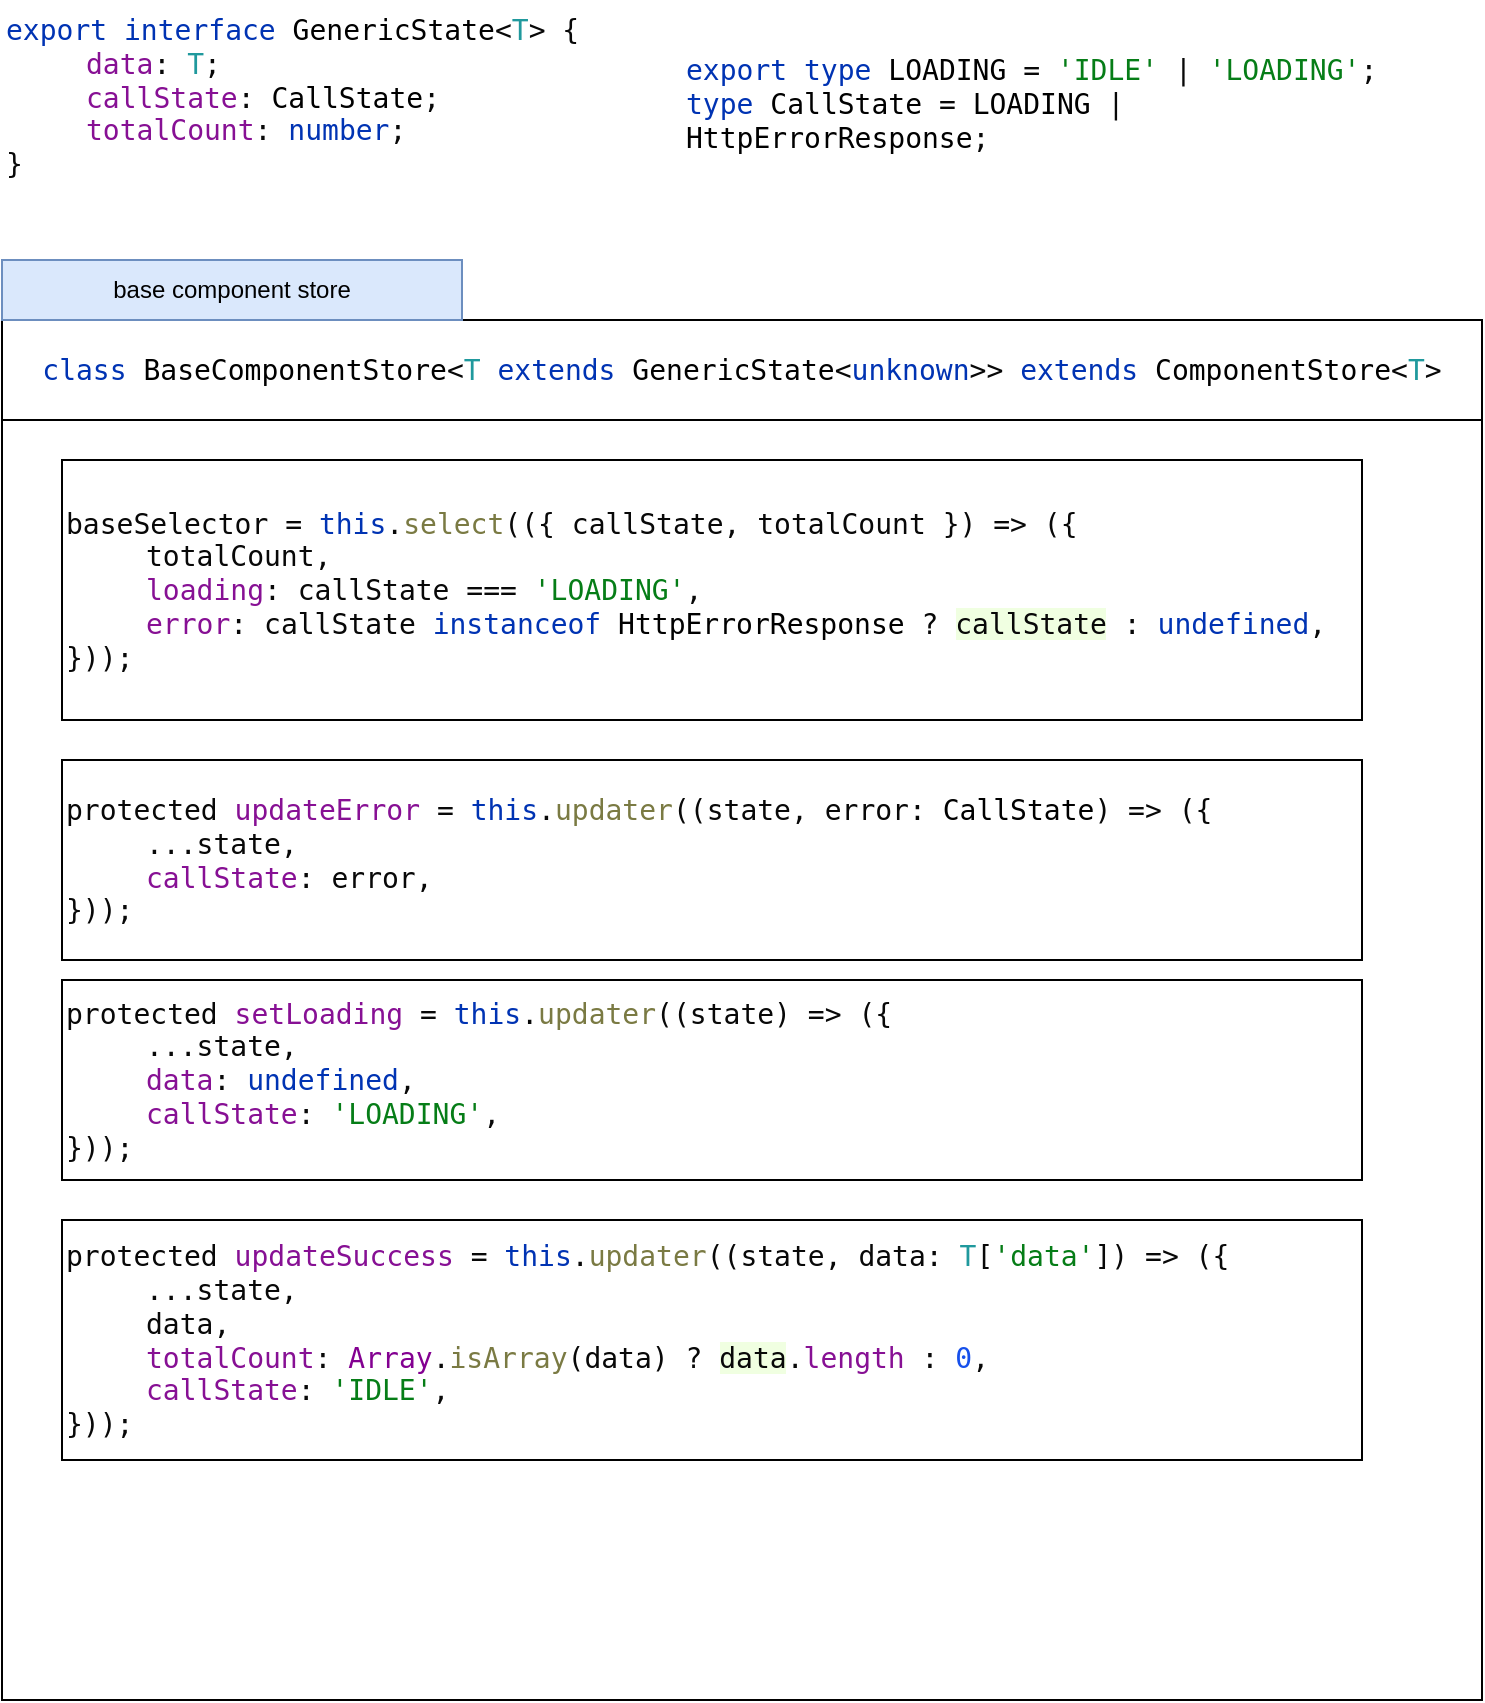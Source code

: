 <mxfile version="21.6.5" type="device">
  <diagram name="Page-1" id="zW5It0-BS0ws5miHGMz0">
    <mxGraphModel dx="899" dy="1967" grid="1" gridSize="10" guides="1" tooltips="1" connect="1" arrows="1" fold="1" page="1" pageScale="1" pageWidth="827" pageHeight="1169" math="0" shadow="0">
      <root>
        <mxCell id="0" />
        <mxCell id="1" parent="0" />
        <mxCell id="1GlJwY2bvTj1zruBnDWU-1" value="&lt;div style=&quot;background-color: rgb(255, 255, 255); color: rgb(8, 8, 8); font-family: &amp;quot;Comic Mono&amp;quot;, monospace; font-size: 10.5pt;&quot;&gt;&lt;span style=&quot;color:#0033b3;&quot;&gt;class &lt;/span&gt;&lt;span style=&quot;color:#000000;&quot;&gt;BaseComponentStore&lt;/span&gt;&amp;lt;&lt;span style=&quot;color:#20999d;&quot;&gt;T &lt;/span&gt;&lt;span style=&quot;color:#0033b3;&quot;&gt;extends &lt;/span&gt;&lt;span style=&quot;color:#000000;&quot;&gt;GenericState&lt;/span&gt;&amp;lt;&lt;span style=&quot;color:#0033b3;&quot;&gt;unknown&lt;/span&gt;&amp;gt;&amp;gt; &lt;span style=&quot;color:#0033b3;&quot;&gt;extends &lt;/span&gt;&lt;span style=&quot;color:#000000;&quot;&gt;ComponentStore&lt;/span&gt;&amp;lt;&lt;span style=&quot;color:#20999d;&quot;&gt;T&lt;/span&gt;&amp;gt;&lt;/div&gt;" style="rounded=0;whiteSpace=wrap;html=1;align=center;" vertex="1" parent="1">
          <mxGeometry x="80" y="80" width="740" height="50" as="geometry" />
        </mxCell>
        <mxCell id="1GlJwY2bvTj1zruBnDWU-2" value="base component store" style="text;html=1;strokeColor=#6c8ebf;fillColor=#dae8fc;align=center;verticalAlign=middle;whiteSpace=wrap;rounded=0;" vertex="1" parent="1">
          <mxGeometry x="80" y="50" width="230" height="30" as="geometry" />
        </mxCell>
        <mxCell id="1GlJwY2bvTj1zruBnDWU-3" value="" style="rounded=0;whiteSpace=wrap;html=1;" vertex="1" parent="1">
          <mxGeometry x="80" y="130" width="740" height="640" as="geometry" />
        </mxCell>
        <mxCell id="1GlJwY2bvTj1zruBnDWU-4" value="&lt;div style=&quot;background-color: rgb(255, 255, 255); color: rgb(8, 8, 8); font-family: &amp;quot;Comic Mono&amp;quot;, monospace; font-size: 10.5pt;&quot;&gt;baseSelector = &lt;span style=&quot;color:#0033b3;&quot;&gt;this&lt;/span&gt;.&lt;span style=&quot;color:#7a7a43;&quot;&gt;select&lt;/span&gt;(({ callState, totalCount }) =&amp;gt; ({&lt;br&gt;&lt;/div&gt;&lt;blockquote style=&quot;margin: 0 0 0 40px; border: none; padding: 0px;&quot;&gt;&lt;div style=&quot;background-color: rgb(255, 255, 255); color: rgb(8, 8, 8); font-family: &amp;quot;Comic Mono&amp;quot;, monospace; font-size: 10.5pt;&quot;&gt;  totalCount,&lt;/div&gt;&lt;div style=&quot;background-color: rgb(255, 255, 255); color: rgb(8, 8, 8); font-family: &amp;quot;Comic Mono&amp;quot;, monospace; font-size: 10.5pt;&quot;&gt;&lt;span style=&quot;color:#871094;&quot;&gt;loading&lt;/span&gt;: callState === &lt;span style=&quot;color:#067d17;&quot;&gt;&#39;LOADING&#39;&lt;/span&gt;,&lt;/div&gt;&lt;div style=&quot;background-color: rgb(255, 255, 255); color: rgb(8, 8, 8); font-family: &amp;quot;Comic Mono&amp;quot;, monospace; font-size: 10.5pt;&quot;&gt;&lt;span style=&quot;color:#871094;&quot;&gt;error&lt;/span&gt;: callState &lt;span style=&quot;color:#0033b3;&quot;&gt;instanceof &lt;/span&gt;&lt;span style=&quot;color:#000000;&quot;&gt;HttpErrorResponse &lt;/span&gt;? &lt;span style=&quot;background-color:#f0ffe1;&quot;&gt;callState&lt;/span&gt; : &lt;span style=&quot;color:#0033b3;&quot;&gt;undefined&lt;/span&gt;,&lt;/div&gt;&lt;/blockquote&gt;&lt;div style=&quot;background-color: rgb(255, 255, 255); color: rgb(8, 8, 8); font-family: &amp;quot;Comic Mono&amp;quot;, monospace; font-size: 10.5pt;&quot;&gt;}));&lt;/div&gt;" style="rounded=0;whiteSpace=wrap;html=1;align=left;" vertex="1" parent="1">
          <mxGeometry x="110" y="150" width="650" height="130" as="geometry" />
        </mxCell>
        <mxCell id="1GlJwY2bvTj1zruBnDWU-5" value="&lt;div style=&quot;background-color: rgb(255, 255, 255); color: rgb(8, 8, 8); font-family: &amp;quot;Comic Mono&amp;quot;, monospace; font-size: 10.5pt;&quot;&gt;&lt;div style=&quot;font-size: 10.5pt;&quot;&gt;protected &lt;span style=&quot;color:#871094;&quot;&gt;updateError &lt;/span&gt;= &lt;span style=&quot;color:#0033b3;&quot;&gt;this&lt;/span&gt;.&lt;span style=&quot;color:#7a7a43;&quot;&gt;updater&lt;/span&gt;((state, error: &lt;span style=&quot;color:#000000;&quot;&gt;CallState&lt;/span&gt;) =&amp;gt; ({&lt;br&gt;&lt;/div&gt;&lt;/div&gt;&lt;blockquote style=&quot;margin: 0 0 0 40px; border: none; padding: 0px;&quot;&gt;&lt;div style=&quot;background-color: rgb(255, 255, 255); color: rgb(8, 8, 8); font-family: &amp;quot;Comic Mono&amp;quot;, monospace; font-size: 10.5pt;&quot;&gt;&lt;div style=&quot;font-size: 10.5pt;&quot;&gt;  ...state,&lt;/div&gt;&lt;/div&gt;&lt;div style=&quot;background-color: rgb(255, 255, 255); color: rgb(8, 8, 8); font-family: &amp;quot;Comic Mono&amp;quot;, monospace; font-size: 10.5pt;&quot;&gt;&lt;div style=&quot;font-size: 10.5pt;&quot;&gt;&lt;span style=&quot;color:#871094;&quot;&gt;callState&lt;/span&gt;: error,&lt;/div&gt;&lt;/div&gt;&lt;/blockquote&gt;&lt;div style=&quot;background-color: rgb(255, 255, 255); color: rgb(8, 8, 8); font-family: &amp;quot;Comic Mono&amp;quot;, monospace; font-size: 10.5pt;&quot;&gt;&lt;div style=&quot;font-size: 10.5pt;&quot;&gt;}));&lt;/div&gt;&lt;/div&gt;" style="rounded=0;whiteSpace=wrap;html=1;align=left;" vertex="1" parent="1">
          <mxGeometry x="110" y="300" width="650" height="100" as="geometry" />
        </mxCell>
        <mxCell id="1GlJwY2bvTj1zruBnDWU-6" value="&lt;div style=&quot;background-color: rgb(255, 255, 255); color: rgb(8, 8, 8); font-family: &amp;quot;Comic Mono&amp;quot;, monospace; font-size: 10.5pt;&quot;&gt;&lt;div style=&quot;font-size: 10.5pt;&quot;&gt;&lt;div style=&quot;font-size: 10.5pt;&quot;&gt;protected &lt;span style=&quot;color:#871094;&quot;&gt;setLoading &lt;/span&gt;= &lt;span style=&quot;color:#0033b3;&quot;&gt;this&lt;/span&gt;.&lt;span style=&quot;color:#7a7a43;&quot;&gt;updater&lt;/span&gt;((state) =&amp;gt; ({&lt;br&gt;&lt;/div&gt;&lt;/div&gt;&lt;/div&gt;&lt;blockquote style=&quot;margin: 0 0 0 40px; border: none; padding: 0px;&quot;&gt;&lt;div style=&quot;background-color: rgb(255, 255, 255); color: rgb(8, 8, 8); font-family: &amp;quot;Comic Mono&amp;quot;, monospace; font-size: 10.5pt;&quot;&gt;&lt;div style=&quot;font-size: 10.5pt;&quot;&gt;&lt;div style=&quot;font-size: 10.5pt;&quot;&gt;  ...state,&lt;/div&gt;&lt;/div&gt;&lt;/div&gt;&lt;div style=&quot;background-color: rgb(255, 255, 255); color: rgb(8, 8, 8); font-family: &amp;quot;Comic Mono&amp;quot;, monospace; font-size: 10.5pt;&quot;&gt;&lt;div style=&quot;font-size: 10.5pt;&quot;&gt;&lt;div style=&quot;font-size: 10.5pt;&quot;&gt;&lt;span style=&quot;color:#871094;&quot;&gt;data&lt;/span&gt;: &lt;span style=&quot;color:#0033b3;&quot;&gt;undefined&lt;/span&gt;,&lt;/div&gt;&lt;/div&gt;&lt;/div&gt;&lt;div style=&quot;background-color: rgb(255, 255, 255); color: rgb(8, 8, 8); font-family: &amp;quot;Comic Mono&amp;quot;, monospace; font-size: 10.5pt;&quot;&gt;&lt;div style=&quot;font-size: 10.5pt;&quot;&gt;&lt;div style=&quot;font-size: 10.5pt;&quot;&gt;&lt;span style=&quot;color:#871094;&quot;&gt;callState&lt;/span&gt;: &lt;span style=&quot;color:#067d17;&quot;&gt;&#39;LOADING&#39;&lt;/span&gt;,&lt;/div&gt;&lt;/div&gt;&lt;/div&gt;&lt;/blockquote&gt;&lt;div style=&quot;background-color: rgb(255, 255, 255); color: rgb(8, 8, 8); font-family: &amp;quot;Comic Mono&amp;quot;, monospace; font-size: 10.5pt;&quot;&gt;&lt;div style=&quot;font-size: 10.5pt;&quot;&gt;&lt;div style=&quot;font-size: 10.5pt;&quot;&gt;}));&lt;/div&gt;&lt;/div&gt;&lt;/div&gt;" style="rounded=0;whiteSpace=wrap;html=1;align=left;" vertex="1" parent="1">
          <mxGeometry x="110" y="410" width="650" height="100" as="geometry" />
        </mxCell>
        <mxCell id="1GlJwY2bvTj1zruBnDWU-7" value="&lt;div style=&quot;background-color: rgb(255, 255, 255); color: rgb(8, 8, 8); font-family: &amp;quot;Comic Mono&amp;quot;, monospace; font-size: 10.5pt;&quot;&gt;&lt;div style=&quot;font-size: 10.5pt;&quot;&gt;&lt;div style=&quot;font-size: 10.5pt;&quot;&gt;&lt;div style=&quot;font-size: 10.5pt;&quot;&gt;protected &lt;span style=&quot;color:#871094;&quot;&gt;updateSuccess &lt;/span&gt;= &lt;span style=&quot;color:#0033b3;&quot;&gt;this&lt;/span&gt;.&lt;span style=&quot;color:#7a7a43;&quot;&gt;updater&lt;/span&gt;((state, data: &lt;span style=&quot;color:#20999d;&quot;&gt;T&lt;/span&gt;[&lt;span style=&quot;color:#067d17;&quot;&gt;&#39;data&#39;&lt;/span&gt;]) =&amp;gt; ({&lt;br&gt;&lt;/div&gt;&lt;/div&gt;&lt;/div&gt;&lt;/div&gt;&lt;blockquote style=&quot;margin: 0 0 0 40px; border: none; padding: 0px;&quot;&gt;&lt;div style=&quot;background-color: rgb(255, 255, 255); color: rgb(8, 8, 8); font-family: &amp;quot;Comic Mono&amp;quot;, monospace; font-size: 10.5pt;&quot;&gt;&lt;div style=&quot;font-size: 10.5pt;&quot;&gt;&lt;div style=&quot;font-size: 10.5pt;&quot;&gt;&lt;div style=&quot;font-size: 10.5pt;&quot;&gt;  ...state,&lt;/div&gt;&lt;/div&gt;&lt;/div&gt;&lt;/div&gt;&lt;div style=&quot;background-color: rgb(255, 255, 255); color: rgb(8, 8, 8); font-family: &amp;quot;Comic Mono&amp;quot;, monospace; font-size: 10.5pt;&quot;&gt;&lt;div style=&quot;font-size: 10.5pt;&quot;&gt;&lt;div style=&quot;font-size: 10.5pt;&quot;&gt;&lt;div style=&quot;font-size: 10.5pt;&quot;&gt;  data,&lt;/div&gt;&lt;/div&gt;&lt;/div&gt;&lt;/div&gt;&lt;div style=&quot;background-color: rgb(255, 255, 255); color: rgb(8, 8, 8); font-family: &amp;quot;Comic Mono&amp;quot;, monospace; font-size: 10.5pt;&quot;&gt;&lt;div style=&quot;font-size: 10.5pt;&quot;&gt;&lt;div style=&quot;font-size: 10.5pt;&quot;&gt;&lt;div style=&quot;font-size: 10.5pt;&quot;&gt;&lt;span style=&quot;color:#871094;&quot;&gt;totalCount&lt;/span&gt;: &lt;span style=&quot;color:#830091;&quot;&gt;Array&lt;/span&gt;.&lt;span style=&quot;color:#7a7a43;&quot;&gt;isArray&lt;/span&gt;(data) ? &lt;span style=&quot;background-color:#f0ffe1;&quot;&gt;data&lt;/span&gt;.&lt;span style=&quot;color:#871094;&quot;&gt;length &lt;/span&gt;: &lt;span style=&quot;color:#1750eb;&quot;&gt;0&lt;/span&gt;,&lt;/div&gt;&lt;/div&gt;&lt;/div&gt;&lt;/div&gt;&lt;div style=&quot;background-color: rgb(255, 255, 255); color: rgb(8, 8, 8); font-family: &amp;quot;Comic Mono&amp;quot;, monospace; font-size: 10.5pt;&quot;&gt;&lt;div style=&quot;font-size: 10.5pt;&quot;&gt;&lt;div style=&quot;font-size: 10.5pt;&quot;&gt;&lt;div style=&quot;font-size: 10.5pt;&quot;&gt;&lt;span style=&quot;color:#871094;&quot;&gt;callState&lt;/span&gt;: &lt;span style=&quot;color:#067d17;&quot;&gt;&#39;IDLE&#39;&lt;/span&gt;,&lt;/div&gt;&lt;/div&gt;&lt;/div&gt;&lt;/div&gt;&lt;/blockquote&gt;&lt;div style=&quot;background-color: rgb(255, 255, 255); color: rgb(8, 8, 8); font-family: &amp;quot;Comic Mono&amp;quot;, monospace; font-size: 10.5pt;&quot;&gt;&lt;div style=&quot;font-size: 10.5pt;&quot;&gt;&lt;div style=&quot;font-size: 10.5pt;&quot;&gt;&lt;div style=&quot;font-size: 10.5pt;&quot;&gt;}));&lt;/div&gt;&lt;/div&gt;&lt;/div&gt;&lt;/div&gt;" style="rounded=0;whiteSpace=wrap;html=1;align=left;" vertex="1" parent="1">
          <mxGeometry x="110" y="530" width="650" height="120" as="geometry" />
        </mxCell>
        <mxCell id="1GlJwY2bvTj1zruBnDWU-8" value="&lt;div style=&quot;background-color: rgb(255, 255, 255); color: rgb(8, 8, 8); font-family: &amp;quot;Comic Mono&amp;quot;, monospace; font-size: 10.5pt;&quot;&gt;&lt;span style=&quot;color:#0033b3;&quot;&gt;export interface &lt;/span&gt;&lt;span style=&quot;color:#000000;&quot;&gt;GenericState&lt;/span&gt;&amp;lt;&lt;span style=&quot;color:#20999d;&quot;&gt;T&lt;/span&gt;&amp;gt; {&lt;br&gt;  &lt;/div&gt;&lt;blockquote style=&quot;margin: 0 0 0 40px; border: none; padding: 0px;&quot;&gt;&lt;div style=&quot;background-color: rgb(255, 255, 255); color: rgb(8, 8, 8); font-family: &amp;quot;Comic Mono&amp;quot;, monospace; font-size: 10.5pt;&quot;&gt;&lt;span style=&quot;color:#871094;&quot;&gt;data&lt;/span&gt;: &lt;span style=&quot;color:#20999d;&quot;&gt;T&lt;/span&gt;;&lt;/div&gt;&lt;div style=&quot;background-color: rgb(255, 255, 255); color: rgb(8, 8, 8); font-family: &amp;quot;Comic Mono&amp;quot;, monospace; font-size: 10.5pt;&quot;&gt;&lt;span style=&quot;color:#871094;&quot;&gt;callState&lt;/span&gt;: &lt;span style=&quot;color:#000000;&quot;&gt;CallState&lt;/span&gt;;&lt;/div&gt;&lt;div style=&quot;background-color: rgb(255, 255, 255); color: rgb(8, 8, 8); font-family: &amp;quot;Comic Mono&amp;quot;, monospace; font-size: 10.5pt;&quot;&gt;&lt;span style=&quot;color:#871094;&quot;&gt;totalCount&lt;/span&gt;: &lt;span style=&quot;color:#0033b3;&quot;&gt;number&lt;/span&gt;;&lt;/div&gt;&lt;/blockquote&gt;&lt;div style=&quot;background-color: rgb(255, 255, 255); color: rgb(8, 8, 8); font-family: &amp;quot;Comic Mono&amp;quot;, monospace; font-size: 10.5pt;&quot;&gt;}&lt;/div&gt;" style="text;whiteSpace=wrap;html=1;" vertex="1" parent="1">
          <mxGeometry x="80" y="-80" width="290" height="110" as="geometry" />
        </mxCell>
        <mxCell id="1GlJwY2bvTj1zruBnDWU-9" value="&lt;div style=&quot;background-color: rgb(255, 255, 255); color: rgb(8, 8, 8); font-family: &amp;quot;Comic Mono&amp;quot;, monospace; font-size: 10.5pt;&quot;&gt;&lt;span style=&quot;color:#0033b3;&quot;&gt;export type &lt;/span&gt;&lt;span style=&quot;color:#000000;&quot;&gt;LOADING &lt;/span&gt;= &lt;span style=&quot;color:#067d17;&quot;&gt;&#39;IDLE&#39; &lt;/span&gt;| &lt;span style=&quot;color:#067d17;&quot;&gt;&#39;LOADING&#39;&lt;/span&gt;;&lt;br&gt;&lt;span style=&quot;color:#0033b3;&quot;&gt;type &lt;/span&gt;&lt;span style=&quot;color:#000000;&quot;&gt;CallState &lt;/span&gt;= &lt;span style=&quot;color:#000000;&quot;&gt;LOADING &lt;/span&gt;| &lt;span style=&quot;color:#000000;&quot;&gt;HttpErrorResponse&lt;/span&gt;;&lt;/div&gt;" style="text;whiteSpace=wrap;html=1;" vertex="1" parent="1">
          <mxGeometry x="420" y="-60" width="380" height="60" as="geometry" />
        </mxCell>
      </root>
    </mxGraphModel>
  </diagram>
</mxfile>
